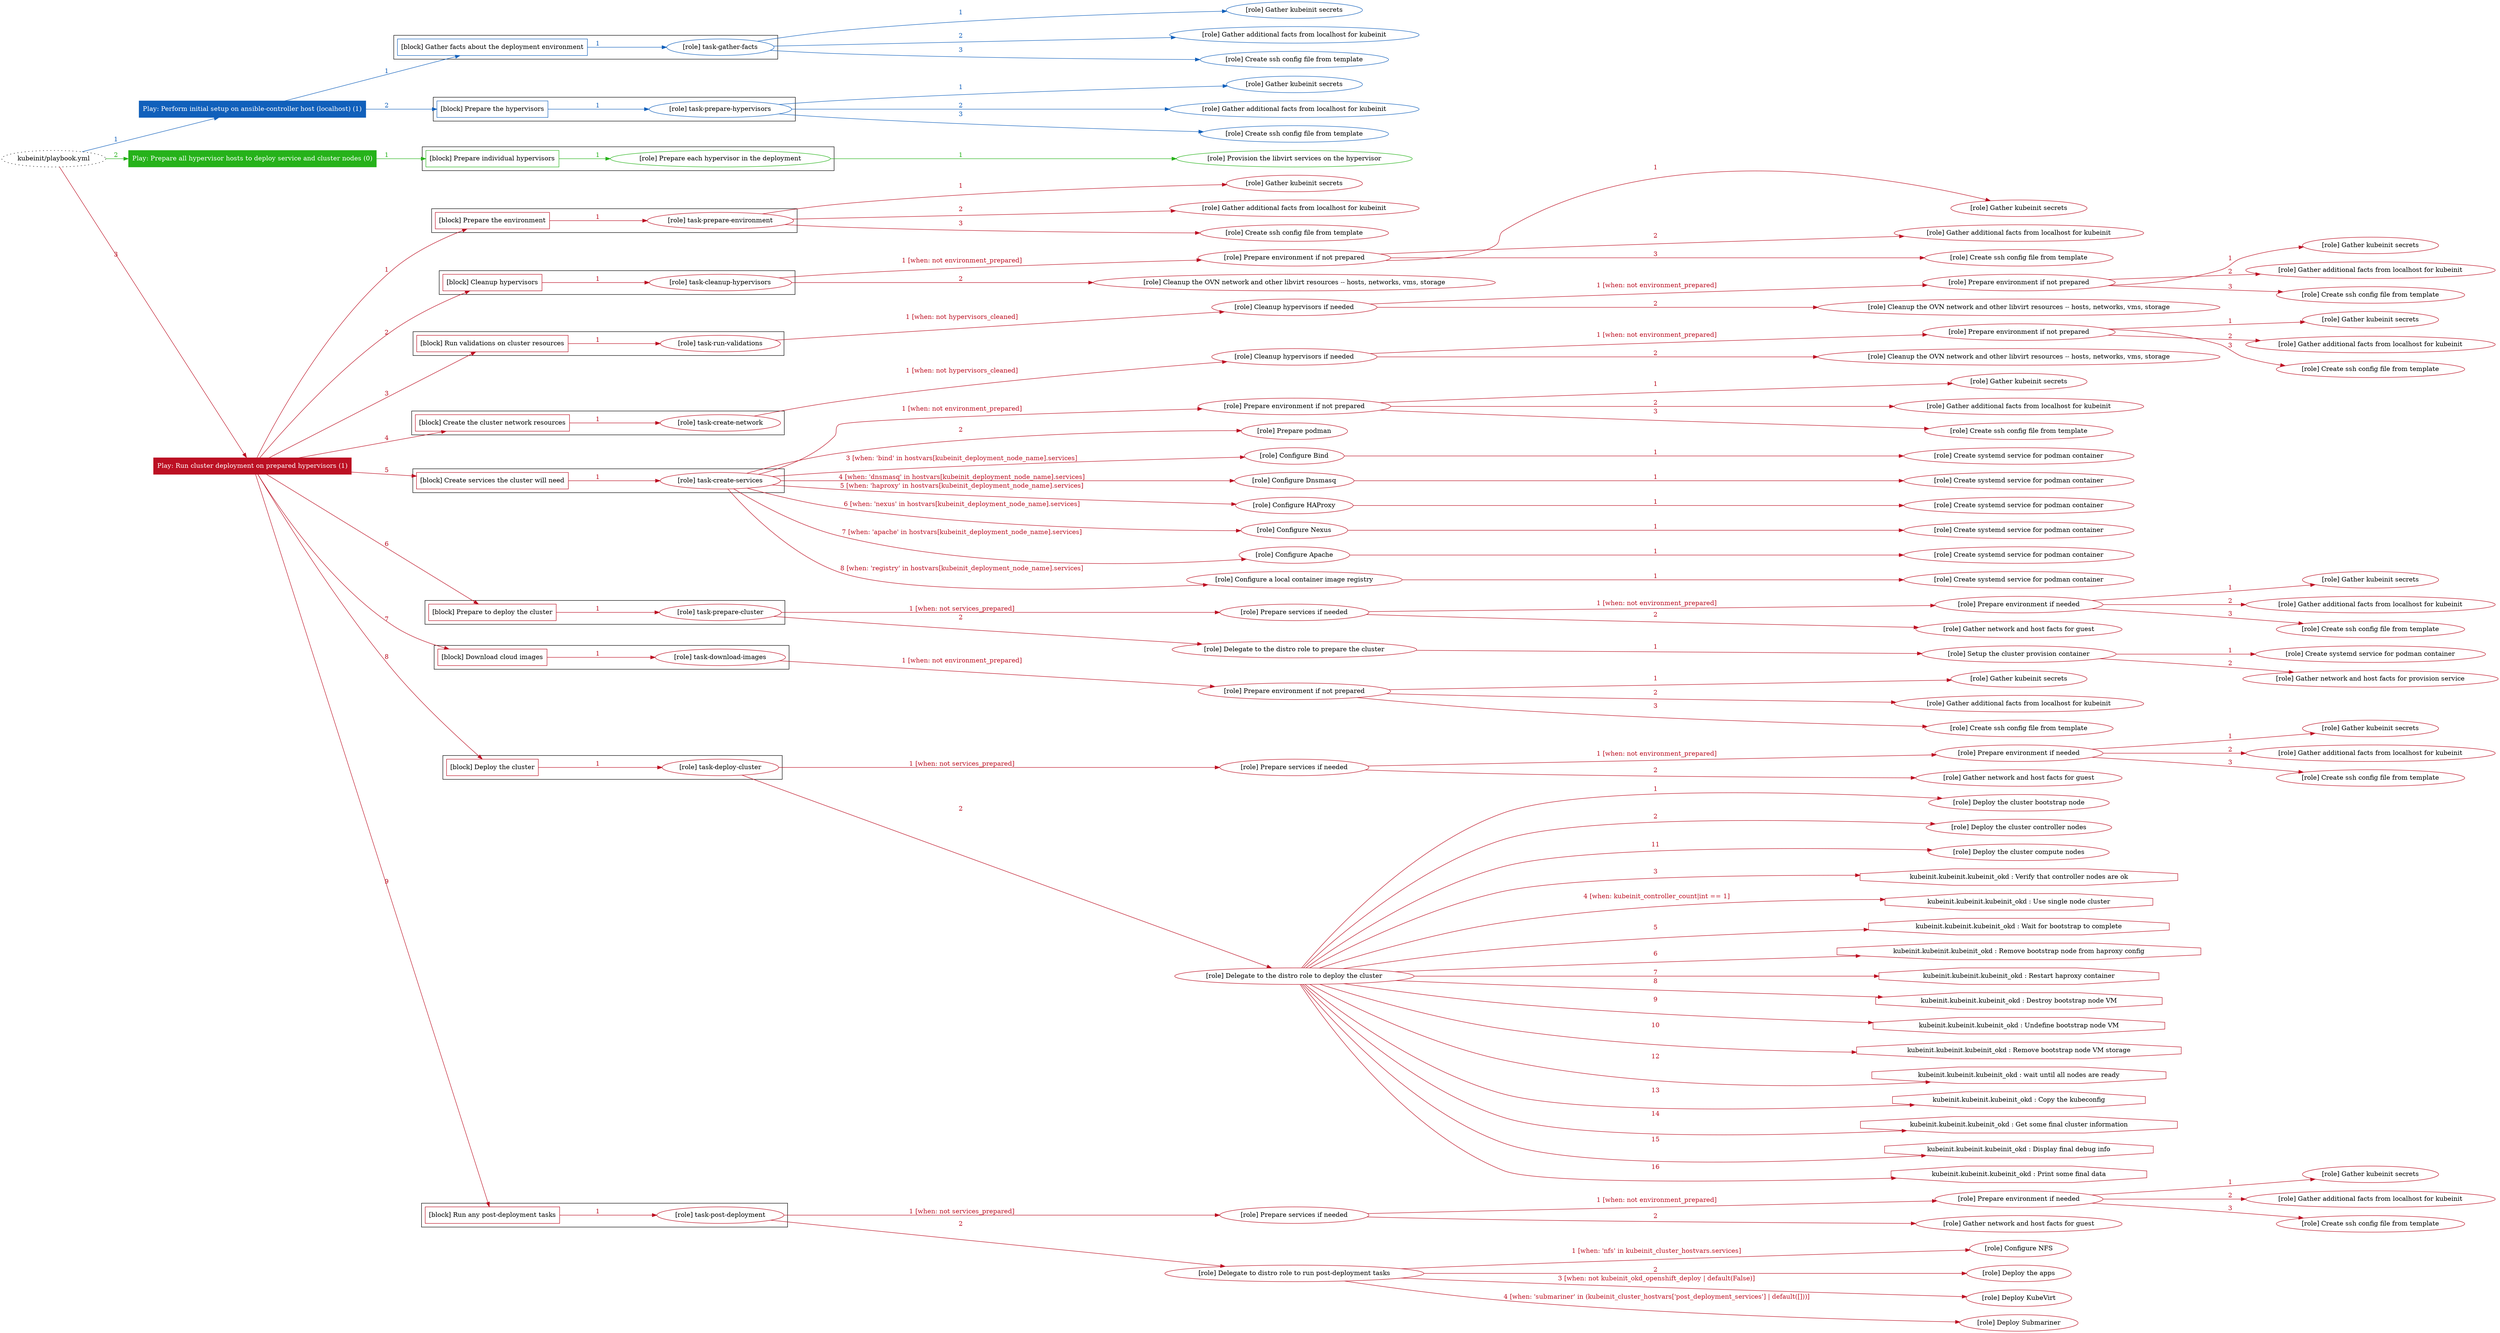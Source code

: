 digraph {
	graph [concentrate=true ordering=in rankdir=LR ratio=fill]
	edge [esep=5 sep=10]
	"kubeinit/playbook.yml" [id=root_node style=dotted]
	play_50b16500 [label="Play: Perform initial setup on ansible-controller host (localhost) (1)" color="#1160bb" fontcolor="#ffffff" id=play_50b16500 shape=box style=filled tooltip=localhost]
	"kubeinit/playbook.yml" -> play_50b16500 [label="1 " color="#1160bb" fontcolor="#1160bb" id=edge_eeac8091 labeltooltip="1 " tooltip="1 "]
	subgraph "Gather kubeinit secrets" {
		role_798e57a1 [label="[role] Gather kubeinit secrets" color="#1160bb" id=role_798e57a1 tooltip="Gather kubeinit secrets"]
	}
	subgraph "Gather additional facts from localhost for kubeinit" {
		role_d5f7cca3 [label="[role] Gather additional facts from localhost for kubeinit" color="#1160bb" id=role_d5f7cca3 tooltip="Gather additional facts from localhost for kubeinit"]
	}
	subgraph "Create ssh config file from template" {
		role_2bb28fcf [label="[role] Create ssh config file from template" color="#1160bb" id=role_2bb28fcf tooltip="Create ssh config file from template"]
	}
	subgraph "task-gather-facts" {
		role_50a2a849 [label="[role] task-gather-facts" color="#1160bb" id=role_50a2a849 tooltip="task-gather-facts"]
		role_50a2a849 -> role_798e57a1 [label="1 " color="#1160bb" fontcolor="#1160bb" id=edge_1920b099 labeltooltip="1 " tooltip="1 "]
		role_50a2a849 -> role_d5f7cca3 [label="2 " color="#1160bb" fontcolor="#1160bb" id=edge_278dbcd8 labeltooltip="2 " tooltip="2 "]
		role_50a2a849 -> role_2bb28fcf [label="3 " color="#1160bb" fontcolor="#1160bb" id=edge_844c799d labeltooltip="3 " tooltip="3 "]
	}
	subgraph "Gather kubeinit secrets" {
		role_a8fbb478 [label="[role] Gather kubeinit secrets" color="#1160bb" id=role_a8fbb478 tooltip="Gather kubeinit secrets"]
	}
	subgraph "Gather additional facts from localhost for kubeinit" {
		role_210ba744 [label="[role] Gather additional facts from localhost for kubeinit" color="#1160bb" id=role_210ba744 tooltip="Gather additional facts from localhost for kubeinit"]
	}
	subgraph "Create ssh config file from template" {
		role_34c23ff8 [label="[role] Create ssh config file from template" color="#1160bb" id=role_34c23ff8 tooltip="Create ssh config file from template"]
	}
	subgraph "task-prepare-hypervisors" {
		role_bf69e41e [label="[role] task-prepare-hypervisors" color="#1160bb" id=role_bf69e41e tooltip="task-prepare-hypervisors"]
		role_bf69e41e -> role_a8fbb478 [label="1 " color="#1160bb" fontcolor="#1160bb" id=edge_e6260170 labeltooltip="1 " tooltip="1 "]
		role_bf69e41e -> role_210ba744 [label="2 " color="#1160bb" fontcolor="#1160bb" id=edge_60bdc8e4 labeltooltip="2 " tooltip="2 "]
		role_bf69e41e -> role_34c23ff8 [label="3 " color="#1160bb" fontcolor="#1160bb" id=edge_e7e58e14 labeltooltip="3 " tooltip="3 "]
	}
	subgraph "Play: Perform initial setup on ansible-controller host (localhost) (1)" {
		play_50b16500 -> block_74e520a8 [label=1 color="#1160bb" fontcolor="#1160bb" id=edge_664d3e79 labeltooltip=1 tooltip=1]
		subgraph cluster_block_74e520a8 {
			block_74e520a8 [label="[block] Gather facts about the deployment environment" color="#1160bb" id=block_74e520a8 labeltooltip="Gather facts about the deployment environment" shape=box tooltip="Gather facts about the deployment environment"]
			block_74e520a8 -> role_50a2a849 [label="1 " color="#1160bb" fontcolor="#1160bb" id=edge_fe42e6a6 labeltooltip="1 " tooltip="1 "]
		}
		play_50b16500 -> block_5f79549d [label=2 color="#1160bb" fontcolor="#1160bb" id=edge_47e934d8 labeltooltip=2 tooltip=2]
		subgraph cluster_block_5f79549d {
			block_5f79549d [label="[block] Prepare the hypervisors" color="#1160bb" id=block_5f79549d labeltooltip="Prepare the hypervisors" shape=box tooltip="Prepare the hypervisors"]
			block_5f79549d -> role_bf69e41e [label="1 " color="#1160bb" fontcolor="#1160bb" id=edge_022b9788 labeltooltip="1 " tooltip="1 "]
		}
	}
	play_f7f6f3aa [label="Play: Prepare all hypervisor hosts to deploy service and cluster nodes (0)" color="#26b21a" fontcolor="#ffffff" id=play_f7f6f3aa shape=box style=filled tooltip="Play: Prepare all hypervisor hosts to deploy service and cluster nodes (0)"]
	"kubeinit/playbook.yml" -> play_f7f6f3aa [label="2 " color="#26b21a" fontcolor="#26b21a" id=edge_0641f59d labeltooltip="2 " tooltip="2 "]
	subgraph "Provision the libvirt services on the hypervisor" {
		role_14c08fa1 [label="[role] Provision the libvirt services on the hypervisor" color="#26b21a" id=role_14c08fa1 tooltip="Provision the libvirt services on the hypervisor"]
	}
	subgraph "Prepare each hypervisor in the deployment" {
		role_9e98853d [label="[role] Prepare each hypervisor in the deployment" color="#26b21a" id=role_9e98853d tooltip="Prepare each hypervisor in the deployment"]
		role_9e98853d -> role_14c08fa1 [label="1 " color="#26b21a" fontcolor="#26b21a" id=edge_60e6f0d8 labeltooltip="1 " tooltip="1 "]
	}
	subgraph "Play: Prepare all hypervisor hosts to deploy service and cluster nodes (0)" {
		play_f7f6f3aa -> block_6711dd5e [label=1 color="#26b21a" fontcolor="#26b21a" id=edge_3f9e29cf labeltooltip=1 tooltip=1]
		subgraph cluster_block_6711dd5e {
			block_6711dd5e [label="[block] Prepare individual hypervisors" color="#26b21a" id=block_6711dd5e labeltooltip="Prepare individual hypervisors" shape=box tooltip="Prepare individual hypervisors"]
			block_6711dd5e -> role_9e98853d [label="1 " color="#26b21a" fontcolor="#26b21a" id=edge_77093bcc labeltooltip="1 " tooltip="1 "]
		}
	}
	play_dcb1c0fb [label="Play: Run cluster deployment on prepared hypervisors (1)" color="#bc1023" fontcolor="#ffffff" id=play_dcb1c0fb shape=box style=filled tooltip=localhost]
	"kubeinit/playbook.yml" -> play_dcb1c0fb [label="3 " color="#bc1023" fontcolor="#bc1023" id=edge_4f35ab81 labeltooltip="3 " tooltip="3 "]
	subgraph "Gather kubeinit secrets" {
		role_3fee79a5 [label="[role] Gather kubeinit secrets" color="#bc1023" id=role_3fee79a5 tooltip="Gather kubeinit secrets"]
	}
	subgraph "Gather additional facts from localhost for kubeinit" {
		role_3d45cb44 [label="[role] Gather additional facts from localhost for kubeinit" color="#bc1023" id=role_3d45cb44 tooltip="Gather additional facts from localhost for kubeinit"]
	}
	subgraph "Create ssh config file from template" {
		role_bdd3fa2d [label="[role] Create ssh config file from template" color="#bc1023" id=role_bdd3fa2d tooltip="Create ssh config file from template"]
	}
	subgraph "task-prepare-environment" {
		role_dfc958f2 [label="[role] task-prepare-environment" color="#bc1023" id=role_dfc958f2 tooltip="task-prepare-environment"]
		role_dfc958f2 -> role_3fee79a5 [label="1 " color="#bc1023" fontcolor="#bc1023" id=edge_c1e93f93 labeltooltip="1 " tooltip="1 "]
		role_dfc958f2 -> role_3d45cb44 [label="2 " color="#bc1023" fontcolor="#bc1023" id=edge_e559c534 labeltooltip="2 " tooltip="2 "]
		role_dfc958f2 -> role_bdd3fa2d [label="3 " color="#bc1023" fontcolor="#bc1023" id=edge_9ffa6224 labeltooltip="3 " tooltip="3 "]
	}
	subgraph "Gather kubeinit secrets" {
		role_bd4057c9 [label="[role] Gather kubeinit secrets" color="#bc1023" id=role_bd4057c9 tooltip="Gather kubeinit secrets"]
	}
	subgraph "Gather additional facts from localhost for kubeinit" {
		role_2cb1e18e [label="[role] Gather additional facts from localhost for kubeinit" color="#bc1023" id=role_2cb1e18e tooltip="Gather additional facts from localhost for kubeinit"]
	}
	subgraph "Create ssh config file from template" {
		role_c1a93f68 [label="[role] Create ssh config file from template" color="#bc1023" id=role_c1a93f68 tooltip="Create ssh config file from template"]
	}
	subgraph "Prepare environment if not prepared" {
		role_9b498c4f [label="[role] Prepare environment if not prepared" color="#bc1023" id=role_9b498c4f tooltip="Prepare environment if not prepared"]
		role_9b498c4f -> role_bd4057c9 [label="1 " color="#bc1023" fontcolor="#bc1023" id=edge_30a404f4 labeltooltip="1 " tooltip="1 "]
		role_9b498c4f -> role_2cb1e18e [label="2 " color="#bc1023" fontcolor="#bc1023" id=edge_b6804981 labeltooltip="2 " tooltip="2 "]
		role_9b498c4f -> role_c1a93f68 [label="3 " color="#bc1023" fontcolor="#bc1023" id=edge_304d1e97 labeltooltip="3 " tooltip="3 "]
	}
	subgraph "Cleanup the OVN network and other libvirt resources -- hosts, networks, vms, storage" {
		role_a9bf8bce [label="[role] Cleanup the OVN network and other libvirt resources -- hosts, networks, vms, storage" color="#bc1023" id=role_a9bf8bce tooltip="Cleanup the OVN network and other libvirt resources -- hosts, networks, vms, storage"]
	}
	subgraph "task-cleanup-hypervisors" {
		role_293e3e6c [label="[role] task-cleanup-hypervisors" color="#bc1023" id=role_293e3e6c tooltip="task-cleanup-hypervisors"]
		role_293e3e6c -> role_9b498c4f [label="1 [when: not environment_prepared]" color="#bc1023" fontcolor="#bc1023" id=edge_df23285c labeltooltip="1 [when: not environment_prepared]" tooltip="1 [when: not environment_prepared]"]
		role_293e3e6c -> role_a9bf8bce [label="2 " color="#bc1023" fontcolor="#bc1023" id=edge_7bfe08f5 labeltooltip="2 " tooltip="2 "]
	}
	subgraph "Gather kubeinit secrets" {
		role_9c2fec27 [label="[role] Gather kubeinit secrets" color="#bc1023" id=role_9c2fec27 tooltip="Gather kubeinit secrets"]
	}
	subgraph "Gather additional facts from localhost for kubeinit" {
		role_929b8477 [label="[role] Gather additional facts from localhost for kubeinit" color="#bc1023" id=role_929b8477 tooltip="Gather additional facts from localhost for kubeinit"]
	}
	subgraph "Create ssh config file from template" {
		role_bfd36640 [label="[role] Create ssh config file from template" color="#bc1023" id=role_bfd36640 tooltip="Create ssh config file from template"]
	}
	subgraph "Prepare environment if not prepared" {
		role_2b8718d8 [label="[role] Prepare environment if not prepared" color="#bc1023" id=role_2b8718d8 tooltip="Prepare environment if not prepared"]
		role_2b8718d8 -> role_9c2fec27 [label="1 " color="#bc1023" fontcolor="#bc1023" id=edge_3a845044 labeltooltip="1 " tooltip="1 "]
		role_2b8718d8 -> role_929b8477 [label="2 " color="#bc1023" fontcolor="#bc1023" id=edge_fba212f7 labeltooltip="2 " tooltip="2 "]
		role_2b8718d8 -> role_bfd36640 [label="3 " color="#bc1023" fontcolor="#bc1023" id=edge_7fa11894 labeltooltip="3 " tooltip="3 "]
	}
	subgraph "Cleanup the OVN network and other libvirt resources -- hosts, networks, vms, storage" {
		role_37c3b209 [label="[role] Cleanup the OVN network and other libvirt resources -- hosts, networks, vms, storage" color="#bc1023" id=role_37c3b209 tooltip="Cleanup the OVN network and other libvirt resources -- hosts, networks, vms, storage"]
	}
	subgraph "Cleanup hypervisors if needed" {
		role_a4b4cf79 [label="[role] Cleanup hypervisors if needed" color="#bc1023" id=role_a4b4cf79 tooltip="Cleanup hypervisors if needed"]
		role_a4b4cf79 -> role_2b8718d8 [label="1 [when: not environment_prepared]" color="#bc1023" fontcolor="#bc1023" id=edge_618d84ee labeltooltip="1 [when: not environment_prepared]" tooltip="1 [when: not environment_prepared]"]
		role_a4b4cf79 -> role_37c3b209 [label="2 " color="#bc1023" fontcolor="#bc1023" id=edge_2b27e8e2 labeltooltip="2 " tooltip="2 "]
	}
	subgraph "task-run-validations" {
		role_0071d1a2 [label="[role] task-run-validations" color="#bc1023" id=role_0071d1a2 tooltip="task-run-validations"]
		role_0071d1a2 -> role_a4b4cf79 [label="1 [when: not hypervisors_cleaned]" color="#bc1023" fontcolor="#bc1023" id=edge_78a910f2 labeltooltip="1 [when: not hypervisors_cleaned]" tooltip="1 [when: not hypervisors_cleaned]"]
	}
	subgraph "Gather kubeinit secrets" {
		role_cf4d6259 [label="[role] Gather kubeinit secrets" color="#bc1023" id=role_cf4d6259 tooltip="Gather kubeinit secrets"]
	}
	subgraph "Gather additional facts from localhost for kubeinit" {
		role_598af99a [label="[role] Gather additional facts from localhost for kubeinit" color="#bc1023" id=role_598af99a tooltip="Gather additional facts from localhost for kubeinit"]
	}
	subgraph "Create ssh config file from template" {
		role_e448d525 [label="[role] Create ssh config file from template" color="#bc1023" id=role_e448d525 tooltip="Create ssh config file from template"]
	}
	subgraph "Prepare environment if not prepared" {
		role_b18bfa0d [label="[role] Prepare environment if not prepared" color="#bc1023" id=role_b18bfa0d tooltip="Prepare environment if not prepared"]
		role_b18bfa0d -> role_cf4d6259 [label="1 " color="#bc1023" fontcolor="#bc1023" id=edge_a8a9a345 labeltooltip="1 " tooltip="1 "]
		role_b18bfa0d -> role_598af99a [label="2 " color="#bc1023" fontcolor="#bc1023" id=edge_3e7ec4d3 labeltooltip="2 " tooltip="2 "]
		role_b18bfa0d -> role_e448d525 [label="3 " color="#bc1023" fontcolor="#bc1023" id=edge_ec0a19d7 labeltooltip="3 " tooltip="3 "]
	}
	subgraph "Cleanup the OVN network and other libvirt resources -- hosts, networks, vms, storage" {
		role_19d3198e [label="[role] Cleanup the OVN network and other libvirt resources -- hosts, networks, vms, storage" color="#bc1023" id=role_19d3198e tooltip="Cleanup the OVN network and other libvirt resources -- hosts, networks, vms, storage"]
	}
	subgraph "Cleanup hypervisors if needed" {
		role_10e1b2b8 [label="[role] Cleanup hypervisors if needed" color="#bc1023" id=role_10e1b2b8 tooltip="Cleanup hypervisors if needed"]
		role_10e1b2b8 -> role_b18bfa0d [label="1 [when: not environment_prepared]" color="#bc1023" fontcolor="#bc1023" id=edge_e2242bb1 labeltooltip="1 [when: not environment_prepared]" tooltip="1 [when: not environment_prepared]"]
		role_10e1b2b8 -> role_19d3198e [label="2 " color="#bc1023" fontcolor="#bc1023" id=edge_410a7349 labeltooltip="2 " tooltip="2 "]
	}
	subgraph "task-create-network" {
		role_723ccf2a [label="[role] task-create-network" color="#bc1023" id=role_723ccf2a tooltip="task-create-network"]
		role_723ccf2a -> role_10e1b2b8 [label="1 [when: not hypervisors_cleaned]" color="#bc1023" fontcolor="#bc1023" id=edge_22564ea2 labeltooltip="1 [when: not hypervisors_cleaned]" tooltip="1 [when: not hypervisors_cleaned]"]
	}
	subgraph "Gather kubeinit secrets" {
		role_733171ca [label="[role] Gather kubeinit secrets" color="#bc1023" id=role_733171ca tooltip="Gather kubeinit secrets"]
	}
	subgraph "Gather additional facts from localhost for kubeinit" {
		role_cb9da9b2 [label="[role] Gather additional facts from localhost for kubeinit" color="#bc1023" id=role_cb9da9b2 tooltip="Gather additional facts from localhost for kubeinit"]
	}
	subgraph "Create ssh config file from template" {
		role_03e17a81 [label="[role] Create ssh config file from template" color="#bc1023" id=role_03e17a81 tooltip="Create ssh config file from template"]
	}
	subgraph "Prepare environment if not prepared" {
		role_132466e8 [label="[role] Prepare environment if not prepared" color="#bc1023" id=role_132466e8 tooltip="Prepare environment if not prepared"]
		role_132466e8 -> role_733171ca [label="1 " color="#bc1023" fontcolor="#bc1023" id=edge_65a53ca6 labeltooltip="1 " tooltip="1 "]
		role_132466e8 -> role_cb9da9b2 [label="2 " color="#bc1023" fontcolor="#bc1023" id=edge_1f5e6eb9 labeltooltip="2 " tooltip="2 "]
		role_132466e8 -> role_03e17a81 [label="3 " color="#bc1023" fontcolor="#bc1023" id=edge_8ec35309 labeltooltip="3 " tooltip="3 "]
	}
	subgraph "Prepare podman" {
		role_37b0d474 [label="[role] Prepare podman" color="#bc1023" id=role_37b0d474 tooltip="Prepare podman"]
	}
	subgraph "Create systemd service for podman container" {
		role_cac40018 [label="[role] Create systemd service for podman container" color="#bc1023" id=role_cac40018 tooltip="Create systemd service for podman container"]
	}
	subgraph "Configure Bind" {
		role_3dffc414 [label="[role] Configure Bind" color="#bc1023" id=role_3dffc414 tooltip="Configure Bind"]
		role_3dffc414 -> role_cac40018 [label="1 " color="#bc1023" fontcolor="#bc1023" id=edge_5593d278 labeltooltip="1 " tooltip="1 "]
	}
	subgraph "Create systemd service for podman container" {
		role_5db48435 [label="[role] Create systemd service for podman container" color="#bc1023" id=role_5db48435 tooltip="Create systemd service for podman container"]
	}
	subgraph "Configure Dnsmasq" {
		role_615883d6 [label="[role] Configure Dnsmasq" color="#bc1023" id=role_615883d6 tooltip="Configure Dnsmasq"]
		role_615883d6 -> role_5db48435 [label="1 " color="#bc1023" fontcolor="#bc1023" id=edge_201ed4c7 labeltooltip="1 " tooltip="1 "]
	}
	subgraph "Create systemd service for podman container" {
		role_bf8d597e [label="[role] Create systemd service for podman container" color="#bc1023" id=role_bf8d597e tooltip="Create systemd service for podman container"]
	}
	subgraph "Configure HAProxy" {
		role_db17e26e [label="[role] Configure HAProxy" color="#bc1023" id=role_db17e26e tooltip="Configure HAProxy"]
		role_db17e26e -> role_bf8d597e [label="1 " color="#bc1023" fontcolor="#bc1023" id=edge_c0d83953 labeltooltip="1 " tooltip="1 "]
	}
	subgraph "Create systemd service for podman container" {
		role_983dcdf1 [label="[role] Create systemd service for podman container" color="#bc1023" id=role_983dcdf1 tooltip="Create systemd service for podman container"]
	}
	subgraph "Configure Nexus" {
		role_179a4379 [label="[role] Configure Nexus" color="#bc1023" id=role_179a4379 tooltip="Configure Nexus"]
		role_179a4379 -> role_983dcdf1 [label="1 " color="#bc1023" fontcolor="#bc1023" id=edge_cd3296d5 labeltooltip="1 " tooltip="1 "]
	}
	subgraph "Create systemd service for podman container" {
		role_9b180027 [label="[role] Create systemd service for podman container" color="#bc1023" id=role_9b180027 tooltip="Create systemd service for podman container"]
	}
	subgraph "Configure Apache" {
		role_3ad10a51 [label="[role] Configure Apache" color="#bc1023" id=role_3ad10a51 tooltip="Configure Apache"]
		role_3ad10a51 -> role_9b180027 [label="1 " color="#bc1023" fontcolor="#bc1023" id=edge_deaad827 labeltooltip="1 " tooltip="1 "]
	}
	subgraph "Create systemd service for podman container" {
		role_fc73443e [label="[role] Create systemd service for podman container" color="#bc1023" id=role_fc73443e tooltip="Create systemd service for podman container"]
	}
	subgraph "Configure a local container image registry" {
		role_2f89eebb [label="[role] Configure a local container image registry" color="#bc1023" id=role_2f89eebb tooltip="Configure a local container image registry"]
		role_2f89eebb -> role_fc73443e [label="1 " color="#bc1023" fontcolor="#bc1023" id=edge_0cd6521d labeltooltip="1 " tooltip="1 "]
	}
	subgraph "task-create-services" {
		role_4eef6183 [label="[role] task-create-services" color="#bc1023" id=role_4eef6183 tooltip="task-create-services"]
		role_4eef6183 -> role_132466e8 [label="1 [when: not environment_prepared]" color="#bc1023" fontcolor="#bc1023" id=edge_f63af66a labeltooltip="1 [when: not environment_prepared]" tooltip="1 [when: not environment_prepared]"]
		role_4eef6183 -> role_37b0d474 [label="2 " color="#bc1023" fontcolor="#bc1023" id=edge_cff7186b labeltooltip="2 " tooltip="2 "]
		role_4eef6183 -> role_3dffc414 [label="3 [when: 'bind' in hostvars[kubeinit_deployment_node_name].services]" color="#bc1023" fontcolor="#bc1023" id=edge_4bcfd6d2 labeltooltip="3 [when: 'bind' in hostvars[kubeinit_deployment_node_name].services]" tooltip="3 [when: 'bind' in hostvars[kubeinit_deployment_node_name].services]"]
		role_4eef6183 -> role_615883d6 [label="4 [when: 'dnsmasq' in hostvars[kubeinit_deployment_node_name].services]" color="#bc1023" fontcolor="#bc1023" id=edge_cb6eae83 labeltooltip="4 [when: 'dnsmasq' in hostvars[kubeinit_deployment_node_name].services]" tooltip="4 [when: 'dnsmasq' in hostvars[kubeinit_deployment_node_name].services]"]
		role_4eef6183 -> role_db17e26e [label="5 [when: 'haproxy' in hostvars[kubeinit_deployment_node_name].services]" color="#bc1023" fontcolor="#bc1023" id=edge_4f631308 labeltooltip="5 [when: 'haproxy' in hostvars[kubeinit_deployment_node_name].services]" tooltip="5 [when: 'haproxy' in hostvars[kubeinit_deployment_node_name].services]"]
		role_4eef6183 -> role_179a4379 [label="6 [when: 'nexus' in hostvars[kubeinit_deployment_node_name].services]" color="#bc1023" fontcolor="#bc1023" id=edge_ba0820b5 labeltooltip="6 [when: 'nexus' in hostvars[kubeinit_deployment_node_name].services]" tooltip="6 [when: 'nexus' in hostvars[kubeinit_deployment_node_name].services]"]
		role_4eef6183 -> role_3ad10a51 [label="7 [when: 'apache' in hostvars[kubeinit_deployment_node_name].services]" color="#bc1023" fontcolor="#bc1023" id=edge_bace9b6f labeltooltip="7 [when: 'apache' in hostvars[kubeinit_deployment_node_name].services]" tooltip="7 [when: 'apache' in hostvars[kubeinit_deployment_node_name].services]"]
		role_4eef6183 -> role_2f89eebb [label="8 [when: 'registry' in hostvars[kubeinit_deployment_node_name].services]" color="#bc1023" fontcolor="#bc1023" id=edge_6523d00f labeltooltip="8 [when: 'registry' in hostvars[kubeinit_deployment_node_name].services]" tooltip="8 [when: 'registry' in hostvars[kubeinit_deployment_node_name].services]"]
	}
	subgraph "Gather kubeinit secrets" {
		role_b34a38b4 [label="[role] Gather kubeinit secrets" color="#bc1023" id=role_b34a38b4 tooltip="Gather kubeinit secrets"]
	}
	subgraph "Gather additional facts from localhost for kubeinit" {
		role_0010bf37 [label="[role] Gather additional facts from localhost for kubeinit" color="#bc1023" id=role_0010bf37 tooltip="Gather additional facts from localhost for kubeinit"]
	}
	subgraph "Create ssh config file from template" {
		role_8d88a786 [label="[role] Create ssh config file from template" color="#bc1023" id=role_8d88a786 tooltip="Create ssh config file from template"]
	}
	subgraph "Prepare environment if needed" {
		role_cca34e7a [label="[role] Prepare environment if needed" color="#bc1023" id=role_cca34e7a tooltip="Prepare environment if needed"]
		role_cca34e7a -> role_b34a38b4 [label="1 " color="#bc1023" fontcolor="#bc1023" id=edge_1db6e0e6 labeltooltip="1 " tooltip="1 "]
		role_cca34e7a -> role_0010bf37 [label="2 " color="#bc1023" fontcolor="#bc1023" id=edge_1c8f13e8 labeltooltip="2 " tooltip="2 "]
		role_cca34e7a -> role_8d88a786 [label="3 " color="#bc1023" fontcolor="#bc1023" id=edge_627f798a labeltooltip="3 " tooltip="3 "]
	}
	subgraph "Gather network and host facts for guest" {
		role_3cc5cb6e [label="[role] Gather network and host facts for guest" color="#bc1023" id=role_3cc5cb6e tooltip="Gather network and host facts for guest"]
	}
	subgraph "Prepare services if needed" {
		role_334349c4 [label="[role] Prepare services if needed" color="#bc1023" id=role_334349c4 tooltip="Prepare services if needed"]
		role_334349c4 -> role_cca34e7a [label="1 [when: not environment_prepared]" color="#bc1023" fontcolor="#bc1023" id=edge_c89179cb labeltooltip="1 [when: not environment_prepared]" tooltip="1 [when: not environment_prepared]"]
		role_334349c4 -> role_3cc5cb6e [label="2 " color="#bc1023" fontcolor="#bc1023" id=edge_9f6de1d6 labeltooltip="2 " tooltip="2 "]
	}
	subgraph "Create systemd service for podman container" {
		role_aae3d48d [label="[role] Create systemd service for podman container" color="#bc1023" id=role_aae3d48d tooltip="Create systemd service for podman container"]
	}
	subgraph "Gather network and host facts for provision service" {
		role_9dfb3e2f [label="[role] Gather network and host facts for provision service" color="#bc1023" id=role_9dfb3e2f tooltip="Gather network and host facts for provision service"]
	}
	subgraph "Setup the cluster provision container" {
		role_d8d7accf [label="[role] Setup the cluster provision container" color="#bc1023" id=role_d8d7accf tooltip="Setup the cluster provision container"]
		role_d8d7accf -> role_aae3d48d [label="1 " color="#bc1023" fontcolor="#bc1023" id=edge_0f1a679b labeltooltip="1 " tooltip="1 "]
		role_d8d7accf -> role_9dfb3e2f [label="2 " color="#bc1023" fontcolor="#bc1023" id=edge_6968392f labeltooltip="2 " tooltip="2 "]
	}
	subgraph "Delegate to the distro role to prepare the cluster" {
		role_c25a728f [label="[role] Delegate to the distro role to prepare the cluster" color="#bc1023" id=role_c25a728f tooltip="Delegate to the distro role to prepare the cluster"]
		role_c25a728f -> role_d8d7accf [label="1 " color="#bc1023" fontcolor="#bc1023" id=edge_0c5bb397 labeltooltip="1 " tooltip="1 "]
	}
	subgraph "task-prepare-cluster" {
		role_c46a2b45 [label="[role] task-prepare-cluster" color="#bc1023" id=role_c46a2b45 tooltip="task-prepare-cluster"]
		role_c46a2b45 -> role_334349c4 [label="1 [when: not services_prepared]" color="#bc1023" fontcolor="#bc1023" id=edge_1ac9ca9f labeltooltip="1 [when: not services_prepared]" tooltip="1 [when: not services_prepared]"]
		role_c46a2b45 -> role_c25a728f [label="2 " color="#bc1023" fontcolor="#bc1023" id=edge_b6c100a8 labeltooltip="2 " tooltip="2 "]
	}
	subgraph "Gather kubeinit secrets" {
		role_60113ee9 [label="[role] Gather kubeinit secrets" color="#bc1023" id=role_60113ee9 tooltip="Gather kubeinit secrets"]
	}
	subgraph "Gather additional facts from localhost for kubeinit" {
		role_adc32eeb [label="[role] Gather additional facts from localhost for kubeinit" color="#bc1023" id=role_adc32eeb tooltip="Gather additional facts from localhost for kubeinit"]
	}
	subgraph "Create ssh config file from template" {
		role_1f3c90ff [label="[role] Create ssh config file from template" color="#bc1023" id=role_1f3c90ff tooltip="Create ssh config file from template"]
	}
	subgraph "Prepare environment if not prepared" {
		role_e222ea14 [label="[role] Prepare environment if not prepared" color="#bc1023" id=role_e222ea14 tooltip="Prepare environment if not prepared"]
		role_e222ea14 -> role_60113ee9 [label="1 " color="#bc1023" fontcolor="#bc1023" id=edge_ccccc9da labeltooltip="1 " tooltip="1 "]
		role_e222ea14 -> role_adc32eeb [label="2 " color="#bc1023" fontcolor="#bc1023" id=edge_237f2083 labeltooltip="2 " tooltip="2 "]
		role_e222ea14 -> role_1f3c90ff [label="3 " color="#bc1023" fontcolor="#bc1023" id=edge_a0103a40 labeltooltip="3 " tooltip="3 "]
	}
	subgraph "task-download-images" {
		role_8eaab0c3 [label="[role] task-download-images" color="#bc1023" id=role_8eaab0c3 tooltip="task-download-images"]
		role_8eaab0c3 -> role_e222ea14 [label="1 [when: not environment_prepared]" color="#bc1023" fontcolor="#bc1023" id=edge_4adc2bff labeltooltip="1 [when: not environment_prepared]" tooltip="1 [when: not environment_prepared]"]
	}
	subgraph "Gather kubeinit secrets" {
		role_47e81ecd [label="[role] Gather kubeinit secrets" color="#bc1023" id=role_47e81ecd tooltip="Gather kubeinit secrets"]
	}
	subgraph "Gather additional facts from localhost for kubeinit" {
		role_aba341bd [label="[role] Gather additional facts from localhost for kubeinit" color="#bc1023" id=role_aba341bd tooltip="Gather additional facts from localhost for kubeinit"]
	}
	subgraph "Create ssh config file from template" {
		role_a75af8b0 [label="[role] Create ssh config file from template" color="#bc1023" id=role_a75af8b0 tooltip="Create ssh config file from template"]
	}
	subgraph "Prepare environment if needed" {
		role_18653a3a [label="[role] Prepare environment if needed" color="#bc1023" id=role_18653a3a tooltip="Prepare environment if needed"]
		role_18653a3a -> role_47e81ecd [label="1 " color="#bc1023" fontcolor="#bc1023" id=edge_e728c13d labeltooltip="1 " tooltip="1 "]
		role_18653a3a -> role_aba341bd [label="2 " color="#bc1023" fontcolor="#bc1023" id=edge_ec0dac8d labeltooltip="2 " tooltip="2 "]
		role_18653a3a -> role_a75af8b0 [label="3 " color="#bc1023" fontcolor="#bc1023" id=edge_68872ba4 labeltooltip="3 " tooltip="3 "]
	}
	subgraph "Gather network and host facts for guest" {
		role_c0a05989 [label="[role] Gather network and host facts for guest" color="#bc1023" id=role_c0a05989 tooltip="Gather network and host facts for guest"]
	}
	subgraph "Prepare services if needed" {
		role_0ae25cee [label="[role] Prepare services if needed" color="#bc1023" id=role_0ae25cee tooltip="Prepare services if needed"]
		role_0ae25cee -> role_18653a3a [label="1 [when: not environment_prepared]" color="#bc1023" fontcolor="#bc1023" id=edge_3b19baa3 labeltooltip="1 [when: not environment_prepared]" tooltip="1 [when: not environment_prepared]"]
		role_0ae25cee -> role_c0a05989 [label="2 " color="#bc1023" fontcolor="#bc1023" id=edge_16885f3b labeltooltip="2 " tooltip="2 "]
	}
	subgraph "Deploy the cluster bootstrap node" {
		role_902fea7c [label="[role] Deploy the cluster bootstrap node" color="#bc1023" id=role_902fea7c tooltip="Deploy the cluster bootstrap node"]
	}
	subgraph "Deploy the cluster controller nodes" {
		role_571d0aab [label="[role] Deploy the cluster controller nodes" color="#bc1023" id=role_571d0aab tooltip="Deploy the cluster controller nodes"]
	}
	subgraph "Deploy the cluster compute nodes" {
		role_0de89d0d [label="[role] Deploy the cluster compute nodes" color="#bc1023" id=role_0de89d0d tooltip="Deploy the cluster compute nodes"]
	}
	subgraph "Delegate to the distro role to deploy the cluster" {
		role_61beb6e8 [label="[role] Delegate to the distro role to deploy the cluster" color="#bc1023" id=role_61beb6e8 tooltip="Delegate to the distro role to deploy the cluster"]
		role_61beb6e8 -> role_902fea7c [label="1 " color="#bc1023" fontcolor="#bc1023" id=edge_93b6189c labeltooltip="1 " tooltip="1 "]
		role_61beb6e8 -> role_571d0aab [label="2 " color="#bc1023" fontcolor="#bc1023" id=edge_bf8d0d81 labeltooltip="2 " tooltip="2 "]
		task_aed16dd1 [label="kubeinit.kubeinit.kubeinit_okd : Verify that controller nodes are ok" color="#bc1023" id=task_aed16dd1 shape=octagon tooltip="kubeinit.kubeinit.kubeinit_okd : Verify that controller nodes are ok"]
		role_61beb6e8 -> task_aed16dd1 [label="3 " color="#bc1023" fontcolor="#bc1023" id=edge_41e1fbb5 labeltooltip="3 " tooltip="3 "]
		task_f481859b [label="kubeinit.kubeinit.kubeinit_okd : Use single node cluster" color="#bc1023" id=task_f481859b shape=octagon tooltip="kubeinit.kubeinit.kubeinit_okd : Use single node cluster"]
		role_61beb6e8 -> task_f481859b [label="4 [when: kubeinit_controller_count|int == 1]" color="#bc1023" fontcolor="#bc1023" id=edge_9bc66b87 labeltooltip="4 [when: kubeinit_controller_count|int == 1]" tooltip="4 [when: kubeinit_controller_count|int == 1]"]
		task_6715c61e [label="kubeinit.kubeinit.kubeinit_okd : Wait for bootstrap to complete" color="#bc1023" id=task_6715c61e shape=octagon tooltip="kubeinit.kubeinit.kubeinit_okd : Wait for bootstrap to complete"]
		role_61beb6e8 -> task_6715c61e [label="5 " color="#bc1023" fontcolor="#bc1023" id=edge_2d64aa62 labeltooltip="5 " tooltip="5 "]
		task_c1be6655 [label="kubeinit.kubeinit.kubeinit_okd : Remove bootstrap node from haproxy config" color="#bc1023" id=task_c1be6655 shape=octagon tooltip="kubeinit.kubeinit.kubeinit_okd : Remove bootstrap node from haproxy config"]
		role_61beb6e8 -> task_c1be6655 [label="6 " color="#bc1023" fontcolor="#bc1023" id=edge_ac341bb3 labeltooltip="6 " tooltip="6 "]
		task_d5a6b5bb [label="kubeinit.kubeinit.kubeinit_okd : Restart haproxy container" color="#bc1023" id=task_d5a6b5bb shape=octagon tooltip="kubeinit.kubeinit.kubeinit_okd : Restart haproxy container"]
		role_61beb6e8 -> task_d5a6b5bb [label="7 " color="#bc1023" fontcolor="#bc1023" id=edge_71911c08 labeltooltip="7 " tooltip="7 "]
		task_dfc8ec92 [label="kubeinit.kubeinit.kubeinit_okd : Destroy bootstrap node VM" color="#bc1023" id=task_dfc8ec92 shape=octagon tooltip="kubeinit.kubeinit.kubeinit_okd : Destroy bootstrap node VM"]
		role_61beb6e8 -> task_dfc8ec92 [label="8 " color="#bc1023" fontcolor="#bc1023" id=edge_7089e766 labeltooltip="8 " tooltip="8 "]
		task_802d285f [label="kubeinit.kubeinit.kubeinit_okd : Undefine bootstrap node VM" color="#bc1023" id=task_802d285f shape=octagon tooltip="kubeinit.kubeinit.kubeinit_okd : Undefine bootstrap node VM"]
		role_61beb6e8 -> task_802d285f [label="9 " color="#bc1023" fontcolor="#bc1023" id=edge_129a0258 labeltooltip="9 " tooltip="9 "]
		task_95ec202f [label="kubeinit.kubeinit.kubeinit_okd : Remove bootstrap node VM storage" color="#bc1023" id=task_95ec202f shape=octagon tooltip="kubeinit.kubeinit.kubeinit_okd : Remove bootstrap node VM storage"]
		role_61beb6e8 -> task_95ec202f [label="10 " color="#bc1023" fontcolor="#bc1023" id=edge_da5e936a labeltooltip="10 " tooltip="10 "]
		role_61beb6e8 -> role_0de89d0d [label="11 " color="#bc1023" fontcolor="#bc1023" id=edge_6263d87c labeltooltip="11 " tooltip="11 "]
		task_5e974bf6 [label="kubeinit.kubeinit.kubeinit_okd : wait until all nodes are ready" color="#bc1023" id=task_5e974bf6 shape=octagon tooltip="kubeinit.kubeinit.kubeinit_okd : wait until all nodes are ready"]
		role_61beb6e8 -> task_5e974bf6 [label="12 " color="#bc1023" fontcolor="#bc1023" id=edge_a8a4a100 labeltooltip="12 " tooltip="12 "]
		task_8e7e81d4 [label="kubeinit.kubeinit.kubeinit_okd : Copy the kubeconfig" color="#bc1023" id=task_8e7e81d4 shape=octagon tooltip="kubeinit.kubeinit.kubeinit_okd : Copy the kubeconfig"]
		role_61beb6e8 -> task_8e7e81d4 [label="13 " color="#bc1023" fontcolor="#bc1023" id=edge_4eab7226 labeltooltip="13 " tooltip="13 "]
		task_d2670f05 [label="kubeinit.kubeinit.kubeinit_okd : Get some final cluster information" color="#bc1023" id=task_d2670f05 shape=octagon tooltip="kubeinit.kubeinit.kubeinit_okd : Get some final cluster information"]
		role_61beb6e8 -> task_d2670f05 [label="14 " color="#bc1023" fontcolor="#bc1023" id=edge_44bb19bc labeltooltip="14 " tooltip="14 "]
		task_dfa69d28 [label="kubeinit.kubeinit.kubeinit_okd : Display final debug info" color="#bc1023" id=task_dfa69d28 shape=octagon tooltip="kubeinit.kubeinit.kubeinit_okd : Display final debug info"]
		role_61beb6e8 -> task_dfa69d28 [label="15 " color="#bc1023" fontcolor="#bc1023" id=edge_446118f6 labeltooltip="15 " tooltip="15 "]
		task_97e5d735 [label="kubeinit.kubeinit.kubeinit_okd : Print some final data" color="#bc1023" id=task_97e5d735 shape=octagon tooltip="kubeinit.kubeinit.kubeinit_okd : Print some final data"]
		role_61beb6e8 -> task_97e5d735 [label="16 " color="#bc1023" fontcolor="#bc1023" id=edge_d001e40b labeltooltip="16 " tooltip="16 "]
	}
	subgraph "task-deploy-cluster" {
		role_708ebde2 [label="[role] task-deploy-cluster" color="#bc1023" id=role_708ebde2 tooltip="task-deploy-cluster"]
		role_708ebde2 -> role_0ae25cee [label="1 [when: not services_prepared]" color="#bc1023" fontcolor="#bc1023" id=edge_142d4574 labeltooltip="1 [when: not services_prepared]" tooltip="1 [when: not services_prepared]"]
		role_708ebde2 -> role_61beb6e8 [label="2 " color="#bc1023" fontcolor="#bc1023" id=edge_f2523ade labeltooltip="2 " tooltip="2 "]
	}
	subgraph "Gather kubeinit secrets" {
		role_789be7ea [label="[role] Gather kubeinit secrets" color="#bc1023" id=role_789be7ea tooltip="Gather kubeinit secrets"]
	}
	subgraph "Gather additional facts from localhost for kubeinit" {
		role_14c9825e [label="[role] Gather additional facts from localhost for kubeinit" color="#bc1023" id=role_14c9825e tooltip="Gather additional facts from localhost for kubeinit"]
	}
	subgraph "Create ssh config file from template" {
		role_b94bbdde [label="[role] Create ssh config file from template" color="#bc1023" id=role_b94bbdde tooltip="Create ssh config file from template"]
	}
	subgraph "Prepare environment if needed" {
		role_1a687f5f [label="[role] Prepare environment if needed" color="#bc1023" id=role_1a687f5f tooltip="Prepare environment if needed"]
		role_1a687f5f -> role_789be7ea [label="1 " color="#bc1023" fontcolor="#bc1023" id=edge_dcc94ec8 labeltooltip="1 " tooltip="1 "]
		role_1a687f5f -> role_14c9825e [label="2 " color="#bc1023" fontcolor="#bc1023" id=edge_7e0cff64 labeltooltip="2 " tooltip="2 "]
		role_1a687f5f -> role_b94bbdde [label="3 " color="#bc1023" fontcolor="#bc1023" id=edge_212be76a labeltooltip="3 " tooltip="3 "]
	}
	subgraph "Gather network and host facts for guest" {
		role_d03572dd [label="[role] Gather network and host facts for guest" color="#bc1023" id=role_d03572dd tooltip="Gather network and host facts for guest"]
	}
	subgraph "Prepare services if needed" {
		role_dfd17961 [label="[role] Prepare services if needed" color="#bc1023" id=role_dfd17961 tooltip="Prepare services if needed"]
		role_dfd17961 -> role_1a687f5f [label="1 [when: not environment_prepared]" color="#bc1023" fontcolor="#bc1023" id=edge_7bdf60df labeltooltip="1 [when: not environment_prepared]" tooltip="1 [when: not environment_prepared]"]
		role_dfd17961 -> role_d03572dd [label="2 " color="#bc1023" fontcolor="#bc1023" id=edge_5dba1c6e labeltooltip="2 " tooltip="2 "]
	}
	subgraph "Configure NFS" {
		role_56079315 [label="[role] Configure NFS" color="#bc1023" id=role_56079315 tooltip="Configure NFS"]
	}
	subgraph "Deploy the apps" {
		role_82e97df3 [label="[role] Deploy the apps" color="#bc1023" id=role_82e97df3 tooltip="Deploy the apps"]
	}
	subgraph "Deploy KubeVirt" {
		role_2cbd861e [label="[role] Deploy KubeVirt" color="#bc1023" id=role_2cbd861e tooltip="Deploy KubeVirt"]
	}
	subgraph "Deploy Submariner" {
		role_fbed8816 [label="[role] Deploy Submariner" color="#bc1023" id=role_fbed8816 tooltip="Deploy Submariner"]
	}
	subgraph "Delegate to distro role to run post-deployment tasks" {
		role_ab052895 [label="[role] Delegate to distro role to run post-deployment tasks" color="#bc1023" id=role_ab052895 tooltip="Delegate to distro role to run post-deployment tasks"]
		role_ab052895 -> role_56079315 [label="1 [when: 'nfs' in kubeinit_cluster_hostvars.services]" color="#bc1023" fontcolor="#bc1023" id=edge_a38d063d labeltooltip="1 [when: 'nfs' in kubeinit_cluster_hostvars.services]" tooltip="1 [when: 'nfs' in kubeinit_cluster_hostvars.services]"]
		role_ab052895 -> role_82e97df3 [label="2 " color="#bc1023" fontcolor="#bc1023" id=edge_8ac5c446 labeltooltip="2 " tooltip="2 "]
		role_ab052895 -> role_2cbd861e [label="3 [when: not kubeinit_okd_openshift_deploy | default(False)]" color="#bc1023" fontcolor="#bc1023" id=edge_d166f53d labeltooltip="3 [when: not kubeinit_okd_openshift_deploy | default(False)]" tooltip="3 [when: not kubeinit_okd_openshift_deploy | default(False)]"]
		role_ab052895 -> role_fbed8816 [label="4 [when: 'submariner' in (kubeinit_cluster_hostvars['post_deployment_services'] | default([]))]" color="#bc1023" fontcolor="#bc1023" id=edge_0e4e2c9b labeltooltip="4 [when: 'submariner' in (kubeinit_cluster_hostvars['post_deployment_services'] | default([]))]" tooltip="4 [when: 'submariner' in (kubeinit_cluster_hostvars['post_deployment_services'] | default([]))]"]
	}
	subgraph "task-post-deployment" {
		role_d8b150b7 [label="[role] task-post-deployment" color="#bc1023" id=role_d8b150b7 tooltip="task-post-deployment"]
		role_d8b150b7 -> role_dfd17961 [label="1 [when: not services_prepared]" color="#bc1023" fontcolor="#bc1023" id=edge_a8e446ea labeltooltip="1 [when: not services_prepared]" tooltip="1 [when: not services_prepared]"]
		role_d8b150b7 -> role_ab052895 [label="2 " color="#bc1023" fontcolor="#bc1023" id=edge_6e8f2acf labeltooltip="2 " tooltip="2 "]
	}
	subgraph "Play: Run cluster deployment on prepared hypervisors (1)" {
		play_dcb1c0fb -> block_fc02d1f9 [label=1 color="#bc1023" fontcolor="#bc1023" id=edge_1cdf7290 labeltooltip=1 tooltip=1]
		subgraph cluster_block_fc02d1f9 {
			block_fc02d1f9 [label="[block] Prepare the environment" color="#bc1023" id=block_fc02d1f9 labeltooltip="Prepare the environment" shape=box tooltip="Prepare the environment"]
			block_fc02d1f9 -> role_dfc958f2 [label="1 " color="#bc1023" fontcolor="#bc1023" id=edge_265d3b6b labeltooltip="1 " tooltip="1 "]
		}
		play_dcb1c0fb -> block_14a77fdf [label=2 color="#bc1023" fontcolor="#bc1023" id=edge_e142f15e labeltooltip=2 tooltip=2]
		subgraph cluster_block_14a77fdf {
			block_14a77fdf [label="[block] Cleanup hypervisors" color="#bc1023" id=block_14a77fdf labeltooltip="Cleanup hypervisors" shape=box tooltip="Cleanup hypervisors"]
			block_14a77fdf -> role_293e3e6c [label="1 " color="#bc1023" fontcolor="#bc1023" id=edge_f609103e labeltooltip="1 " tooltip="1 "]
		}
		play_dcb1c0fb -> block_c876aa4c [label=3 color="#bc1023" fontcolor="#bc1023" id=edge_ee9b789c labeltooltip=3 tooltip=3]
		subgraph cluster_block_c876aa4c {
			block_c876aa4c [label="[block] Run validations on cluster resources" color="#bc1023" id=block_c876aa4c labeltooltip="Run validations on cluster resources" shape=box tooltip="Run validations on cluster resources"]
			block_c876aa4c -> role_0071d1a2 [label="1 " color="#bc1023" fontcolor="#bc1023" id=edge_56295363 labeltooltip="1 " tooltip="1 "]
		}
		play_dcb1c0fb -> block_0628cf8b [label=4 color="#bc1023" fontcolor="#bc1023" id=edge_6afa3feb labeltooltip=4 tooltip=4]
		subgraph cluster_block_0628cf8b {
			block_0628cf8b [label="[block] Create the cluster network resources" color="#bc1023" id=block_0628cf8b labeltooltip="Create the cluster network resources" shape=box tooltip="Create the cluster network resources"]
			block_0628cf8b -> role_723ccf2a [label="1 " color="#bc1023" fontcolor="#bc1023" id=edge_442b5946 labeltooltip="1 " tooltip="1 "]
		}
		play_dcb1c0fb -> block_9bb044f6 [label=5 color="#bc1023" fontcolor="#bc1023" id=edge_d0f72e83 labeltooltip=5 tooltip=5]
		subgraph cluster_block_9bb044f6 {
			block_9bb044f6 [label="[block] Create services the cluster will need" color="#bc1023" id=block_9bb044f6 labeltooltip="Create services the cluster will need" shape=box tooltip="Create services the cluster will need"]
			block_9bb044f6 -> role_4eef6183 [label="1 " color="#bc1023" fontcolor="#bc1023" id=edge_731f9537 labeltooltip="1 " tooltip="1 "]
		}
		play_dcb1c0fb -> block_753a2a1c [label=6 color="#bc1023" fontcolor="#bc1023" id=edge_df368ee5 labeltooltip=6 tooltip=6]
		subgraph cluster_block_753a2a1c {
			block_753a2a1c [label="[block] Prepare to deploy the cluster" color="#bc1023" id=block_753a2a1c labeltooltip="Prepare to deploy the cluster" shape=box tooltip="Prepare to deploy the cluster"]
			block_753a2a1c -> role_c46a2b45 [label="1 " color="#bc1023" fontcolor="#bc1023" id=edge_d3de7fac labeltooltip="1 " tooltip="1 "]
		}
		play_dcb1c0fb -> block_0752d037 [label=7 color="#bc1023" fontcolor="#bc1023" id=edge_3b1dcf95 labeltooltip=7 tooltip=7]
		subgraph cluster_block_0752d037 {
			block_0752d037 [label="[block] Download cloud images" color="#bc1023" id=block_0752d037 labeltooltip="Download cloud images" shape=box tooltip="Download cloud images"]
			block_0752d037 -> role_8eaab0c3 [label="1 " color="#bc1023" fontcolor="#bc1023" id=edge_d5dc5908 labeltooltip="1 " tooltip="1 "]
		}
		play_dcb1c0fb -> block_b1fbf76f [label=8 color="#bc1023" fontcolor="#bc1023" id=edge_8336b42b labeltooltip=8 tooltip=8]
		subgraph cluster_block_b1fbf76f {
			block_b1fbf76f [label="[block] Deploy the cluster" color="#bc1023" id=block_b1fbf76f labeltooltip="Deploy the cluster" shape=box tooltip="Deploy the cluster"]
			block_b1fbf76f -> role_708ebde2 [label="1 " color="#bc1023" fontcolor="#bc1023" id=edge_e97d28b4 labeltooltip="1 " tooltip="1 "]
		}
		play_dcb1c0fb -> block_202ef64e [label=9 color="#bc1023" fontcolor="#bc1023" id=edge_6e36f769 labeltooltip=9 tooltip=9]
		subgraph cluster_block_202ef64e {
			block_202ef64e [label="[block] Run any post-deployment tasks" color="#bc1023" id=block_202ef64e labeltooltip="Run any post-deployment tasks" shape=box tooltip="Run any post-deployment tasks"]
			block_202ef64e -> role_d8b150b7 [label="1 " color="#bc1023" fontcolor="#bc1023" id=edge_ee87ceb1 labeltooltip="1 " tooltip="1 "]
		}
	}
}

